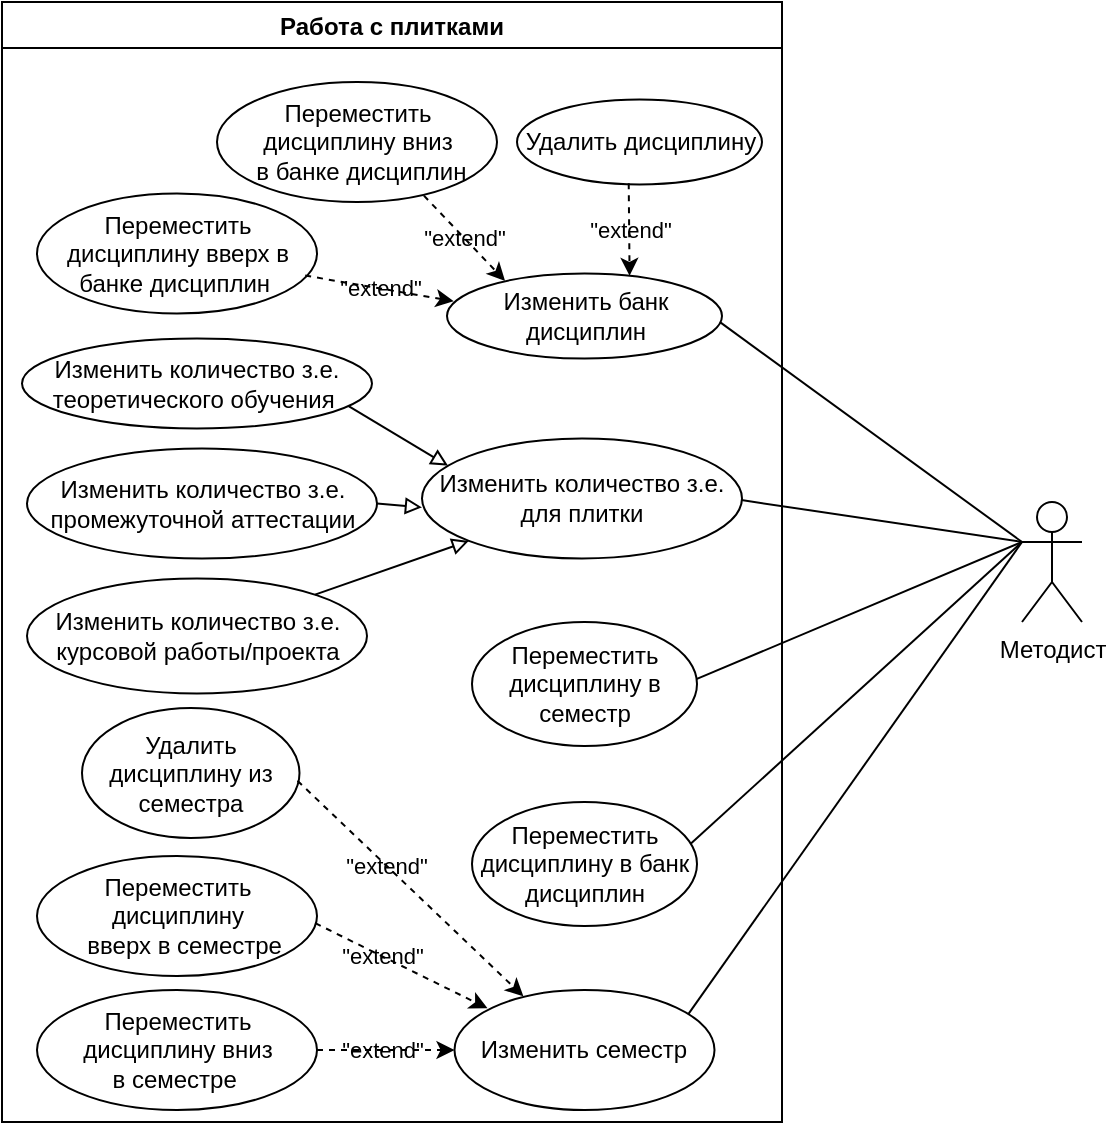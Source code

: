 <mxfile version="16.5.1" type="device"><diagram id="Zh0K8sYVSOeEKQllDIt9" name="Page-1"><mxGraphModel dx="2921" dy="776" grid="1" gridSize="10" guides="1" tooltips="1" connect="0" arrows="1" fold="1" page="1" pageScale="1" pageWidth="850" pageHeight="1100" math="0" shadow="0"><root><mxCell id="0"/><mxCell id="1" parent="0"/><mxCell id="kAwzmWlMEPiF8q2u1fac-1" value="Методист" style="shape=umlActor;verticalLabelPosition=bottom;verticalAlign=top;html=1;outlineConnect=0;" parent="1" vertex="1"><mxGeometry x="-360" y="510" width="30" height="60" as="geometry"/></mxCell><mxCell id="kAwzmWlMEPiF8q2u1fac-65" value="" style="endArrow=none;html=1;rounded=0;exitX=0.998;exitY=0.513;exitDx=0;exitDy=0;entryX=0;entryY=0.333;entryDx=0;entryDy=0;entryPerimeter=0;exitPerimeter=0;" parent="1" source="2_yt9IuRRcVDPoKMHbvd-14" target="kAwzmWlMEPiF8q2u1fac-1" edge="1"><mxGeometry width="50" height="50" relative="1" as="geometry"><mxPoint x="-445" y="518.25" as="sourcePoint"/><mxPoint x="-194.023" y="948.894" as="targetPoint"/></mxGeometry></mxCell><mxCell id="v6wUXLLYPW9MeNvtV2WF-33" value="" style="endArrow=none;html=1;rounded=0;entryX=0.997;entryY=0.461;entryDx=0;entryDy=0;entryPerimeter=0;" parent="1" target="2_yt9IuRRcVDPoKMHbvd-22" edge="1"><mxGeometry width="50" height="50" relative="1" as="geometry"><mxPoint x="-360" y="530" as="sourcePoint"/><mxPoint x="-467.838" y="584.626" as="targetPoint"/></mxGeometry></mxCell><mxCell id="v6wUXLLYPW9MeNvtV2WF-41" value="" style="endArrow=none;html=1;rounded=0;entryX=0.9;entryY=0.199;entryDx=0;entryDy=0;entryPerimeter=0;" parent="1" target="2_yt9IuRRcVDPoKMHbvd-16" edge="1"><mxGeometry width="50" height="50" relative="1" as="geometry"><mxPoint x="-360" y="530" as="sourcePoint"/><mxPoint x="-467.155" y="710.605" as="targetPoint"/></mxGeometry></mxCell><mxCell id="v6wUXLLYPW9MeNvtV2WF-46" value="" style="endArrow=none;html=1;rounded=0;entryX=0.994;entryY=0.575;entryDx=0;entryDy=0;entryPerimeter=0;" parent="1" target="2_yt9IuRRcVDPoKMHbvd-4" edge="1"><mxGeometry width="50" height="50" relative="1" as="geometry"><mxPoint x="-360" y="530" as="sourcePoint"/><mxPoint x="-493.542" y="446.089" as="targetPoint"/></mxGeometry></mxCell><mxCell id="eIMe90ZFYABg9eEQ6ffd-2" value="" style="endArrow=none;html=1;rounded=0;entryX=0.967;entryY=0.345;entryDx=0;entryDy=0;entryPerimeter=0;" parent="1" target="2_yt9IuRRcVDPoKMHbvd-23" edge="1"><mxGeometry width="50" height="50" relative="1" as="geometry"><mxPoint x="-360" y="530" as="sourcePoint"/><mxPoint x="-474.713" y="638.864" as="targetPoint"/></mxGeometry></mxCell><mxCell id="2_yt9IuRRcVDPoKMHbvd-1" value="Работа с плитками" style="swimlane;" vertex="1" parent="1"><mxGeometry x="-870" y="260" width="390" height="560" as="geometry"/></mxCell><mxCell id="2_yt9IuRRcVDPoKMHbvd-2" value="Переместить дисциплину вверх в банке дисциплин&amp;nbsp;" style="ellipse;whiteSpace=wrap;html=1;" vertex="1" parent="2_yt9IuRRcVDPoKMHbvd-1"><mxGeometry x="17.5" y="95.75" width="140" height="60" as="geometry"/></mxCell><mxCell id="2_yt9IuRRcVDPoKMHbvd-3" value="Перемеcтить дисциплину вниз&lt;br&gt;&amp;nbsp; в банке дисциплин&amp;nbsp;" style="ellipse;whiteSpace=wrap;html=1;" vertex="1" parent="2_yt9IuRRcVDPoKMHbvd-1"><mxGeometry x="107.5" y="40" width="140" height="60" as="geometry"/></mxCell><mxCell id="2_yt9IuRRcVDPoKMHbvd-4" value="Изменить банк дисциплин" style="ellipse;whiteSpace=wrap;html=1;" vertex="1" parent="2_yt9IuRRcVDPoKMHbvd-1"><mxGeometry x="222.5" y="135.75" width="137.5" height="42.5" as="geometry"/></mxCell><mxCell id="2_yt9IuRRcVDPoKMHbvd-5" value="Удалить дисциплину" style="ellipse;whiteSpace=wrap;html=1;" vertex="1" parent="2_yt9IuRRcVDPoKMHbvd-1"><mxGeometry x="257.5" y="48.75" width="122.5" height="42.5" as="geometry"/></mxCell><mxCell id="2_yt9IuRRcVDPoKMHbvd-6" value="&quot;extend&quot;" style="endArrow=classic;html=1;rounded=0;dashed=1;entryX=0.032;entryY=0.326;entryDx=0;entryDy=0;entryPerimeter=0;labelBackgroundColor=none;" edge="1" parent="2_yt9IuRRcVDPoKMHbvd-1"><mxGeometry width="50" height="50" relative="1" as="geometry"><mxPoint x="151.594" y="136.783" as="sourcePoint"/><mxPoint x="225.9" y="149.605" as="targetPoint"/></mxGeometry></mxCell><mxCell id="2_yt9IuRRcVDPoKMHbvd-7" value="&quot;extend&quot;" style="endArrow=classic;html=1;rounded=0;dashed=1;entryX=0.211;entryY=0.086;entryDx=0;entryDy=0;entryPerimeter=0;labelBackgroundColor=none;exitX=0.739;exitY=0.947;exitDx=0;exitDy=0;exitPerimeter=0;" edge="1" parent="2_yt9IuRRcVDPoKMHbvd-1" source="2_yt9IuRRcVDPoKMHbvd-3" target="2_yt9IuRRcVDPoKMHbvd-4"><mxGeometry width="50" height="50" relative="1" as="geometry"><mxPoint x="120.629" y="100.331" as="sourcePoint"/><mxPoint x="184.9" y="139.605" as="targetPoint"/></mxGeometry></mxCell><mxCell id="2_yt9IuRRcVDPoKMHbvd-8" value="&quot;extend&quot;" style="endArrow=classic;html=1;rounded=0;dashed=1;entryX=0.664;entryY=0.027;entryDx=0;entryDy=0;entryPerimeter=0;labelBackgroundColor=none;exitX=0.456;exitY=0.986;exitDx=0;exitDy=0;exitPerimeter=0;" edge="1" parent="2_yt9IuRRcVDPoKMHbvd-1" source="2_yt9IuRRcVDPoKMHbvd-5" target="2_yt9IuRRcVDPoKMHbvd-4"><mxGeometry width="50" height="50" relative="1" as="geometry"><mxPoint x="222.46" y="67.01" as="sourcePoint"/><mxPoint x="236.875" y="126.685" as="targetPoint"/></mxGeometry></mxCell><mxCell id="2_yt9IuRRcVDPoKMHbvd-9" value="Изменить количество з.е.&lt;br&gt;теоретического обучения&amp;nbsp;" style="ellipse;whiteSpace=wrap;html=1;" vertex="1" parent="2_yt9IuRRcVDPoKMHbvd-1"><mxGeometry x="10" y="168.25" width="175" height="45" as="geometry"/></mxCell><mxCell id="2_yt9IuRRcVDPoKMHbvd-10" value="Изменить количество з.е. промежуточной аттестации" style="ellipse;whiteSpace=wrap;html=1;" vertex="1" parent="2_yt9IuRRcVDPoKMHbvd-1"><mxGeometry x="12.5" y="223.25" width="175" height="55" as="geometry"/></mxCell><mxCell id="2_yt9IuRRcVDPoKMHbvd-11" value="Изменить количество з.е. курсовой работы/проекта" style="ellipse;whiteSpace=wrap;html=1;" vertex="1" parent="2_yt9IuRRcVDPoKMHbvd-1"><mxGeometry x="12.5" y="288.25" width="170" height="57.5" as="geometry"/></mxCell><mxCell id="2_yt9IuRRcVDPoKMHbvd-12" value="" style="endArrow=block;html=1;rounded=0;labelBorderColor=none;endFill=0;entryX=0;entryY=0.574;entryDx=0;entryDy=0;exitX=1;exitY=0.5;exitDx=0;exitDy=0;entryPerimeter=0;" edge="1" parent="2_yt9IuRRcVDPoKMHbvd-1" source="2_yt9IuRRcVDPoKMHbvd-10" target="2_yt9IuRRcVDPoKMHbvd-14"><mxGeometry width="50" height="50" relative="1" as="geometry"><mxPoint x="187.5" y="348.25" as="sourcePoint"/><mxPoint x="217.5" y="298.25" as="targetPoint"/></mxGeometry></mxCell><mxCell id="2_yt9IuRRcVDPoKMHbvd-13" value="" style="endArrow=block;html=1;rounded=0;labelBorderColor=none;endFill=0;entryX=0;entryY=1;entryDx=0;entryDy=0;" edge="1" parent="2_yt9IuRRcVDPoKMHbvd-1" source="2_yt9IuRRcVDPoKMHbvd-11" target="2_yt9IuRRcVDPoKMHbvd-14"><mxGeometry width="50" height="50" relative="1" as="geometry"><mxPoint x="277.5" y="408.25" as="sourcePoint"/><mxPoint x="253.46" y="324.65" as="targetPoint"/></mxGeometry></mxCell><mxCell id="2_yt9IuRRcVDPoKMHbvd-14" value="Изменить количество з.е. для плитки" style="ellipse;whiteSpace=wrap;html=1;" vertex="1" parent="2_yt9IuRRcVDPoKMHbvd-1"><mxGeometry x="210" y="218.25" width="160" height="60" as="geometry"/></mxCell><mxCell id="2_yt9IuRRcVDPoKMHbvd-15" value="" style="endArrow=block;html=1;rounded=0;labelBorderColor=none;endFill=0;entryX=0.081;entryY=0.226;entryDx=0;entryDy=0;entryPerimeter=0;exitX=0.932;exitY=0.748;exitDx=0;exitDy=0;exitPerimeter=0;" edge="1" parent="2_yt9IuRRcVDPoKMHbvd-1" source="2_yt9IuRRcVDPoKMHbvd-9" target="2_yt9IuRRcVDPoKMHbvd-14"><mxGeometry width="50" height="50" relative="1" as="geometry"><mxPoint x="277.5" y="248.25" as="sourcePoint"/><mxPoint x="247.805" y="274.19" as="targetPoint"/></mxGeometry></mxCell><mxCell id="2_yt9IuRRcVDPoKMHbvd-16" value="Изменить семестр" style="ellipse;whiteSpace=wrap;html=1;" vertex="1" parent="2_yt9IuRRcVDPoKMHbvd-1"><mxGeometry x="226.25" y="494" width="130" height="60" as="geometry"/></mxCell><mxCell id="2_yt9IuRRcVDPoKMHbvd-17" value="Переместить дисциплину&lt;br&gt;&amp;nbsp; вверх в семестре" style="ellipse;whiteSpace=wrap;html=1;" vertex="1" parent="2_yt9IuRRcVDPoKMHbvd-1"><mxGeometry x="17.5" y="427" width="140" height="60" as="geometry"/></mxCell><mxCell id="2_yt9IuRRcVDPoKMHbvd-18" value="Переместить дисциплину&amp;nbsp;вниз&lt;br&gt;в семестре&amp;nbsp;" style="ellipse;whiteSpace=wrap;html=1;" vertex="1" parent="2_yt9IuRRcVDPoKMHbvd-1"><mxGeometry x="17.5" y="494" width="140" height="60" as="geometry"/></mxCell><mxCell id="2_yt9IuRRcVDPoKMHbvd-19" value="&quot;extend&quot;" style="endArrow=classic;html=1;rounded=0;dashed=1;labelBackgroundColor=none;" edge="1" parent="2_yt9IuRRcVDPoKMHbvd-1" source="2_yt9IuRRcVDPoKMHbvd-18" target="2_yt9IuRRcVDPoKMHbvd-16"><mxGeometry x="-0.054" width="50" height="50" relative="1" as="geometry"><mxPoint x="602.95" y="660.65" as="sourcePoint"/><mxPoint x="95.65" y="658.855" as="targetPoint"/><mxPoint as="offset"/></mxGeometry></mxCell><mxCell id="2_yt9IuRRcVDPoKMHbvd-20" value="&quot;extend&quot;" style="endArrow=classic;html=1;rounded=0;dashed=1;entryX=0.127;entryY=0.153;entryDx=0;entryDy=0;entryPerimeter=0;labelBackgroundColor=none;exitX=0.994;exitY=0.56;exitDx=0;exitDy=0;exitPerimeter=0;" edge="1" parent="2_yt9IuRRcVDPoKMHbvd-1" source="2_yt9IuRRcVDPoKMHbvd-17" target="2_yt9IuRRcVDPoKMHbvd-16"><mxGeometry x="-0.219" width="50" height="50" relative="1" as="geometry"><mxPoint x="111.25" y="540" as="sourcePoint"/><mxPoint x="147.625" y="645.935" as="targetPoint"/><mxPoint as="offset"/></mxGeometry></mxCell><mxCell id="2_yt9IuRRcVDPoKMHbvd-21" value="Удалить дисциплину из семестра" style="ellipse;whiteSpace=wrap;html=1;" vertex="1" parent="2_yt9IuRRcVDPoKMHbvd-1"><mxGeometry x="40" y="353" width="108.75" height="65" as="geometry"/></mxCell><mxCell id="2_yt9IuRRcVDPoKMHbvd-22" value="Переместить дисциплину в семестр" style="ellipse;whiteSpace=wrap;html=1;" vertex="1" parent="2_yt9IuRRcVDPoKMHbvd-1"><mxGeometry x="235" y="310" width="112.5" height="62" as="geometry"/></mxCell><mxCell id="2_yt9IuRRcVDPoKMHbvd-23" value="Переместить дисциплину в банк дисциплин" style="ellipse;whiteSpace=wrap;html=1;" vertex="1" parent="2_yt9IuRRcVDPoKMHbvd-1"><mxGeometry x="235" y="400" width="112.5" height="62" as="geometry"/></mxCell><mxCell id="2_yt9IuRRcVDPoKMHbvd-24" value="&quot;extend&quot;" style="endArrow=classic;html=1;rounded=0;dashed=1;entryX=0.265;entryY=0.053;entryDx=0;entryDy=0;entryPerimeter=0;labelBackgroundColor=none;exitX=0.991;exitY=0.56;exitDx=0;exitDy=0;exitPerimeter=0;" edge="1" parent="2_yt9IuRRcVDPoKMHbvd-1" source="2_yt9IuRRcVDPoKMHbvd-21" target="2_yt9IuRRcVDPoKMHbvd-16"><mxGeometry x="-0.219" width="50" height="50" relative="1" as="geometry"><mxPoint x="166.66" y="470.6" as="sourcePoint"/><mxPoint x="245.26" y="514.18" as="targetPoint"/><mxPoint as="offset"/></mxGeometry></mxCell></root></mxGraphModel></diagram></mxfile>